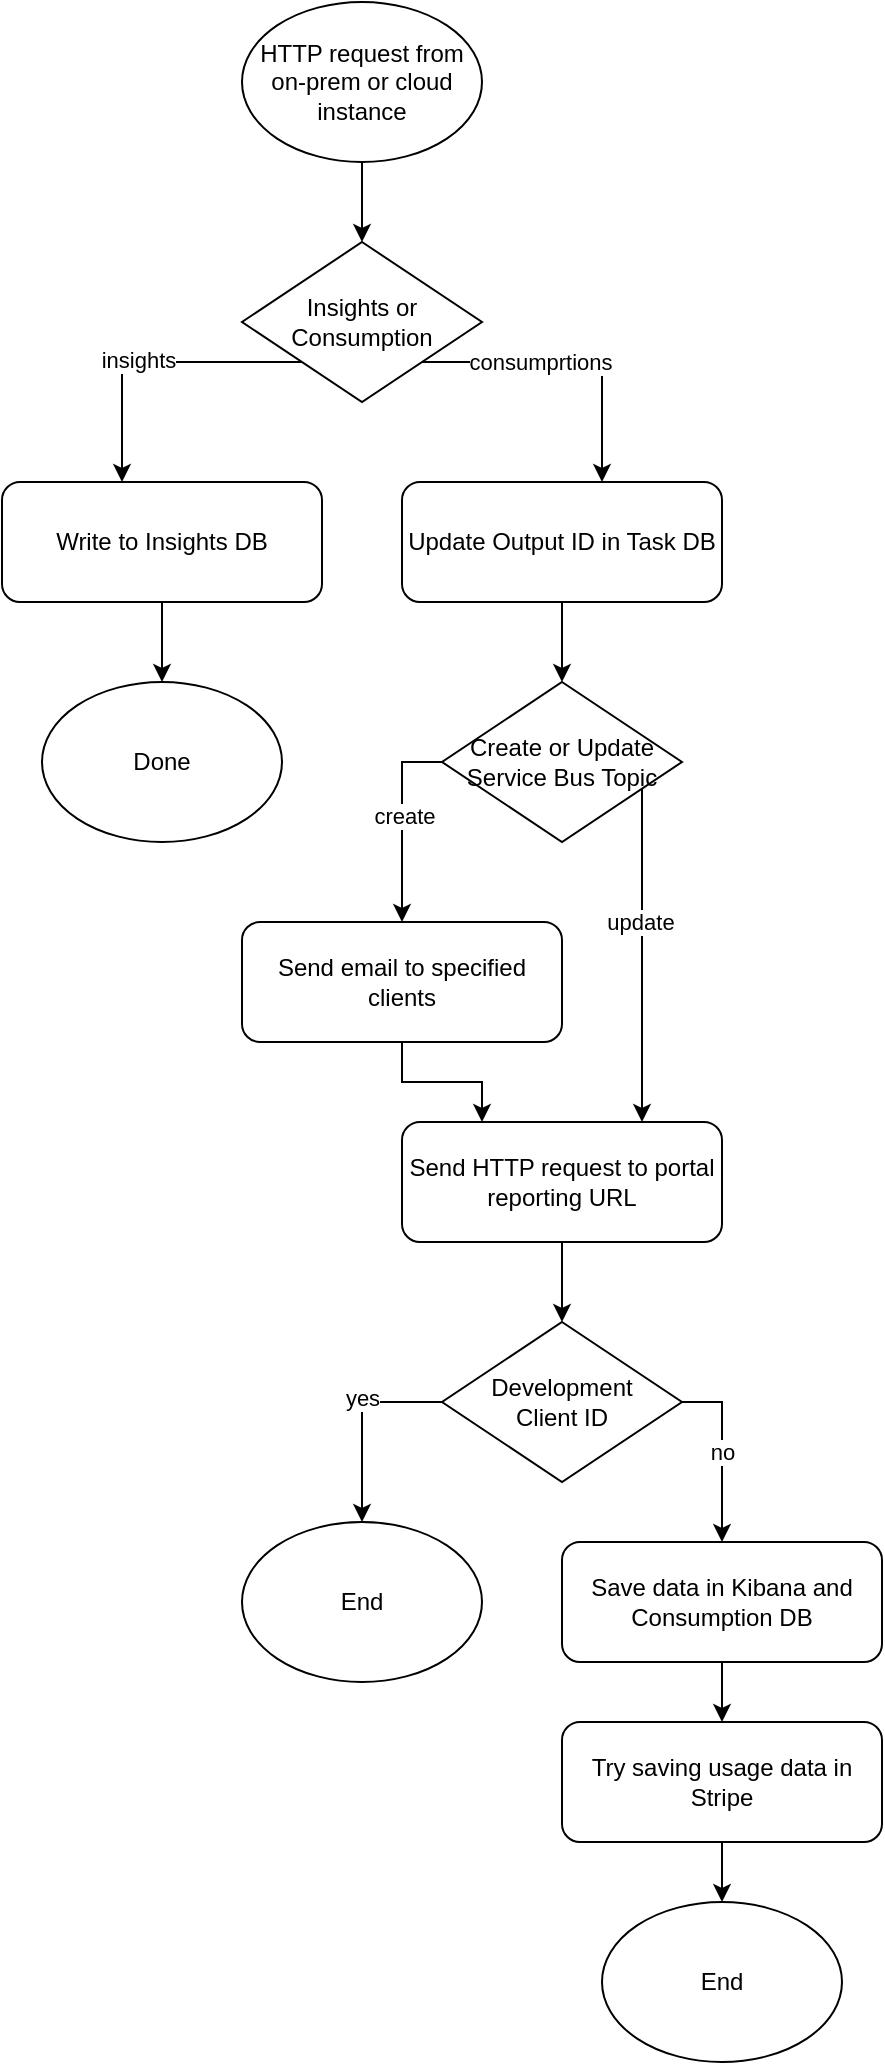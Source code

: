 <mxfile version="20.0.4" type="github">
  <diagram id="_z7J9TWY1c6EhE4XDfh3" name="Page-1">
    <mxGraphModel dx="1566" dy="911" grid="1" gridSize="10" guides="1" tooltips="1" connect="1" arrows="1" fold="1" page="1" pageScale="1" pageWidth="827" pageHeight="1169" math="0" shadow="0">
      <root>
        <mxCell id="0" />
        <mxCell id="1" parent="0" />
        <mxCell id="0Ff3-hqbQeK48gbbymod-4" style="edgeStyle=orthogonalEdgeStyle;rounded=0;orthogonalLoop=1;jettySize=auto;html=1;entryX=0.5;entryY=0;entryDx=0;entryDy=0;" parent="1" source="0Ff3-hqbQeK48gbbymod-1" target="0Ff3-hqbQeK48gbbymod-3" edge="1">
          <mxGeometry relative="1" as="geometry" />
        </mxCell>
        <mxCell id="0Ff3-hqbQeK48gbbymod-1" value="HTTP request from on-prem or cloud instance" style="ellipse;whiteSpace=wrap;html=1;" parent="1" vertex="1">
          <mxGeometry x="360" y="40" width="120" height="80" as="geometry" />
        </mxCell>
        <mxCell id="0Ff3-hqbQeK48gbbymod-12" style="edgeStyle=orthogonalEdgeStyle;rounded=0;orthogonalLoop=1;jettySize=auto;html=1;entryX=0.5;entryY=0;entryDx=0;entryDy=0;" parent="1" source="0Ff3-hqbQeK48gbbymod-2" target="0Ff3-hqbQeK48gbbymod-11" edge="1">
          <mxGeometry relative="1" as="geometry" />
        </mxCell>
        <mxCell id="0Ff3-hqbQeK48gbbymod-2" value="Write to Insights DB" style="rounded=1;whiteSpace=wrap;html=1;" parent="1" vertex="1">
          <mxGeometry x="240" y="280" width="160" height="60" as="geometry" />
        </mxCell>
        <mxCell id="0Ff3-hqbQeK48gbbymod-5" style="edgeStyle=orthogonalEdgeStyle;rounded=0;orthogonalLoop=1;jettySize=auto;html=1;" parent="1" source="0Ff3-hqbQeK48gbbymod-3" target="0Ff3-hqbQeK48gbbymod-2" edge="1">
          <mxGeometry relative="1" as="geometry">
            <Array as="points">
              <mxPoint x="300" y="220" />
            </Array>
          </mxGeometry>
        </mxCell>
        <mxCell id="0Ff3-hqbQeK48gbbymod-9" value="insights" style="edgeLabel;html=1;align=center;verticalAlign=middle;resizable=0;points=[];" parent="0Ff3-hqbQeK48gbbymod-5" vertex="1" connectable="0">
          <mxGeometry x="0.093" y="-1" relative="1" as="geometry">
            <mxPoint as="offset" />
          </mxGeometry>
        </mxCell>
        <mxCell id="0Ff3-hqbQeK48gbbymod-7" style="edgeStyle=orthogonalEdgeStyle;rounded=0;orthogonalLoop=1;jettySize=auto;html=1;" parent="1" source="0Ff3-hqbQeK48gbbymod-3" target="0Ff3-hqbQeK48gbbymod-6" edge="1">
          <mxGeometry relative="1" as="geometry">
            <Array as="points">
              <mxPoint x="540" y="220" />
            </Array>
          </mxGeometry>
        </mxCell>
        <mxCell id="0Ff3-hqbQeK48gbbymod-10" value="consumprtions" style="edgeLabel;html=1;align=center;verticalAlign=middle;resizable=0;points=[];" parent="0Ff3-hqbQeK48gbbymod-7" vertex="1" connectable="0">
          <mxGeometry x="-0.213" relative="1" as="geometry">
            <mxPoint as="offset" />
          </mxGeometry>
        </mxCell>
        <mxCell id="0Ff3-hqbQeK48gbbymod-3" value="Insights or Consumption" style="rhombus;whiteSpace=wrap;html=1;" parent="1" vertex="1">
          <mxGeometry x="360" y="160" width="120" height="80" as="geometry" />
        </mxCell>
        <mxCell id="0Ff3-hqbQeK48gbbymod-14" style="edgeStyle=orthogonalEdgeStyle;rounded=0;orthogonalLoop=1;jettySize=auto;html=1;entryX=0.5;entryY=0;entryDx=0;entryDy=0;" parent="1" source="0Ff3-hqbQeK48gbbymod-6" target="0Ff3-hqbQeK48gbbymod-13" edge="1">
          <mxGeometry relative="1" as="geometry" />
        </mxCell>
        <mxCell id="0Ff3-hqbQeK48gbbymod-6" value="Update Output ID in Task DB" style="rounded=1;whiteSpace=wrap;html=1;" parent="1" vertex="1">
          <mxGeometry x="440" y="280" width="160" height="60" as="geometry" />
        </mxCell>
        <mxCell id="0Ff3-hqbQeK48gbbymod-11" value="Done" style="ellipse;whiteSpace=wrap;html=1;" parent="1" vertex="1">
          <mxGeometry x="260" y="380" width="120" height="80" as="geometry" />
        </mxCell>
        <mxCell id="0Ff3-hqbQeK48gbbymod-17" style="edgeStyle=orthogonalEdgeStyle;rounded=0;orthogonalLoop=1;jettySize=auto;html=1;entryX=0.75;entryY=0;entryDx=0;entryDy=0;" parent="1" source="0Ff3-hqbQeK48gbbymod-13" target="0Ff3-hqbQeK48gbbymod-15" edge="1">
          <mxGeometry relative="1" as="geometry">
            <Array as="points">
              <mxPoint x="540" y="450" />
              <mxPoint x="540" y="450" />
            </Array>
          </mxGeometry>
        </mxCell>
        <mxCell id="0Ff3-hqbQeK48gbbymod-18" value="update" style="edgeLabel;html=1;align=center;verticalAlign=middle;resizable=0;points=[];" parent="0Ff3-hqbQeK48gbbymod-17" vertex="1" connectable="0">
          <mxGeometry x="-0.217" y="-1" relative="1" as="geometry">
            <mxPoint y="1" as="offset" />
          </mxGeometry>
        </mxCell>
        <mxCell id="0Ff3-hqbQeK48gbbymod-20" style="edgeStyle=orthogonalEdgeStyle;rounded=0;orthogonalLoop=1;jettySize=auto;html=1;entryX=0.5;entryY=0;entryDx=0;entryDy=0;" parent="1" source="0Ff3-hqbQeK48gbbymod-13" target="0Ff3-hqbQeK48gbbymod-19" edge="1">
          <mxGeometry relative="1" as="geometry">
            <Array as="points">
              <mxPoint x="440" y="420" />
            </Array>
          </mxGeometry>
        </mxCell>
        <mxCell id="0Ff3-hqbQeK48gbbymod-21" value="create" style="edgeLabel;html=1;align=center;verticalAlign=middle;resizable=0;points=[];" parent="0Ff3-hqbQeK48gbbymod-20" vertex="1" connectable="0">
          <mxGeometry x="-0.075" y="1" relative="1" as="geometry">
            <mxPoint as="offset" />
          </mxGeometry>
        </mxCell>
        <mxCell id="0Ff3-hqbQeK48gbbymod-13" value="Create or Update&lt;br&gt;Service Bus Topic" style="rhombus;whiteSpace=wrap;html=1;" parent="1" vertex="1">
          <mxGeometry x="460" y="380" width="120" height="80" as="geometry" />
        </mxCell>
        <mxCell id="0Ff3-hqbQeK48gbbymod-25" style="edgeStyle=orthogonalEdgeStyle;rounded=0;orthogonalLoop=1;jettySize=auto;html=1;entryX=0.5;entryY=0;entryDx=0;entryDy=0;" parent="1" source="0Ff3-hqbQeK48gbbymod-15" target="0Ff3-hqbQeK48gbbymod-24" edge="1">
          <mxGeometry relative="1" as="geometry" />
        </mxCell>
        <mxCell id="0Ff3-hqbQeK48gbbymod-15" value="Send HTTP request to portal reporting URL" style="rounded=1;whiteSpace=wrap;html=1;" parent="1" vertex="1">
          <mxGeometry x="440" y="600" width="160" height="60" as="geometry" />
        </mxCell>
        <mxCell id="0Ff3-hqbQeK48gbbymod-22" style="edgeStyle=orthogonalEdgeStyle;rounded=0;orthogonalLoop=1;jettySize=auto;html=1;entryX=0.25;entryY=0;entryDx=0;entryDy=0;" parent="1" source="0Ff3-hqbQeK48gbbymod-19" target="0Ff3-hqbQeK48gbbymod-15" edge="1">
          <mxGeometry relative="1" as="geometry" />
        </mxCell>
        <mxCell id="0Ff3-hqbQeK48gbbymod-19" value="Send email to specified clients" style="rounded=1;whiteSpace=wrap;html=1;" parent="1" vertex="1">
          <mxGeometry x="360" y="500" width="160" height="60" as="geometry" />
        </mxCell>
        <mxCell id="0Ff3-hqbQeK48gbbymod-31" style="edgeStyle=orthogonalEdgeStyle;rounded=0;orthogonalLoop=1;jettySize=auto;html=1;entryX=0.5;entryY=0;entryDx=0;entryDy=0;" parent="1" source="0Ff3-hqbQeK48gbbymod-23" target="0Ff3-hqbQeK48gbbymod-30" edge="1">
          <mxGeometry relative="1" as="geometry" />
        </mxCell>
        <mxCell id="0Ff3-hqbQeK48gbbymod-23" value="Save data in Kibana and Consumption DB" style="rounded=1;whiteSpace=wrap;html=1;" parent="1" vertex="1">
          <mxGeometry x="520" y="810" width="160" height="60" as="geometry" />
        </mxCell>
        <mxCell id="0Ff3-hqbQeK48gbbymod-27" style="edgeStyle=orthogonalEdgeStyle;rounded=0;orthogonalLoop=1;jettySize=auto;html=1;entryX=0.5;entryY=0;entryDx=0;entryDy=0;" parent="1" source="0Ff3-hqbQeK48gbbymod-24" target="0Ff3-hqbQeK48gbbymod-26" edge="1">
          <mxGeometry relative="1" as="geometry">
            <Array as="points">
              <mxPoint x="420" y="740" />
            </Array>
          </mxGeometry>
        </mxCell>
        <mxCell id="0Ff3-hqbQeK48gbbymod-28" value="yes" style="edgeLabel;html=1;align=center;verticalAlign=middle;resizable=0;points=[];" parent="0Ff3-hqbQeK48gbbymod-27" vertex="1" connectable="0">
          <mxGeometry x="-0.2" y="-2" relative="1" as="geometry">
            <mxPoint x="2" y="-2" as="offset" />
          </mxGeometry>
        </mxCell>
        <mxCell id="0Ff3-hqbQeK48gbbymod-29" value="no" style="edgeStyle=orthogonalEdgeStyle;rounded=0;orthogonalLoop=1;jettySize=auto;html=1;" parent="1" source="0Ff3-hqbQeK48gbbymod-24" target="0Ff3-hqbQeK48gbbymod-23" edge="1">
          <mxGeometry relative="1" as="geometry">
            <Array as="points">
              <mxPoint x="600" y="740" />
            </Array>
          </mxGeometry>
        </mxCell>
        <mxCell id="0Ff3-hqbQeK48gbbymod-24" value="Development &lt;br&gt;Client ID" style="rhombus;whiteSpace=wrap;html=1;" parent="1" vertex="1">
          <mxGeometry x="460" y="700" width="120" height="80" as="geometry" />
        </mxCell>
        <mxCell id="0Ff3-hqbQeK48gbbymod-26" value="End" style="ellipse;whiteSpace=wrap;html=1;" parent="1" vertex="1">
          <mxGeometry x="360" y="800" width="120" height="80" as="geometry" />
        </mxCell>
        <mxCell id="0Ff3-hqbQeK48gbbymod-33" style="edgeStyle=orthogonalEdgeStyle;rounded=0;orthogonalLoop=1;jettySize=auto;html=1;entryX=0.5;entryY=0;entryDx=0;entryDy=0;" parent="1" source="0Ff3-hqbQeK48gbbymod-30" target="0Ff3-hqbQeK48gbbymod-32" edge="1">
          <mxGeometry relative="1" as="geometry" />
        </mxCell>
        <mxCell id="0Ff3-hqbQeK48gbbymod-30" value="Try saving usage data in Stripe" style="rounded=1;whiteSpace=wrap;html=1;" parent="1" vertex="1">
          <mxGeometry x="520" y="900" width="160" height="60" as="geometry" />
        </mxCell>
        <mxCell id="0Ff3-hqbQeK48gbbymod-32" value="End" style="ellipse;whiteSpace=wrap;html=1;" parent="1" vertex="1">
          <mxGeometry x="540" y="990" width="120" height="80" as="geometry" />
        </mxCell>
      </root>
    </mxGraphModel>
  </diagram>
</mxfile>
